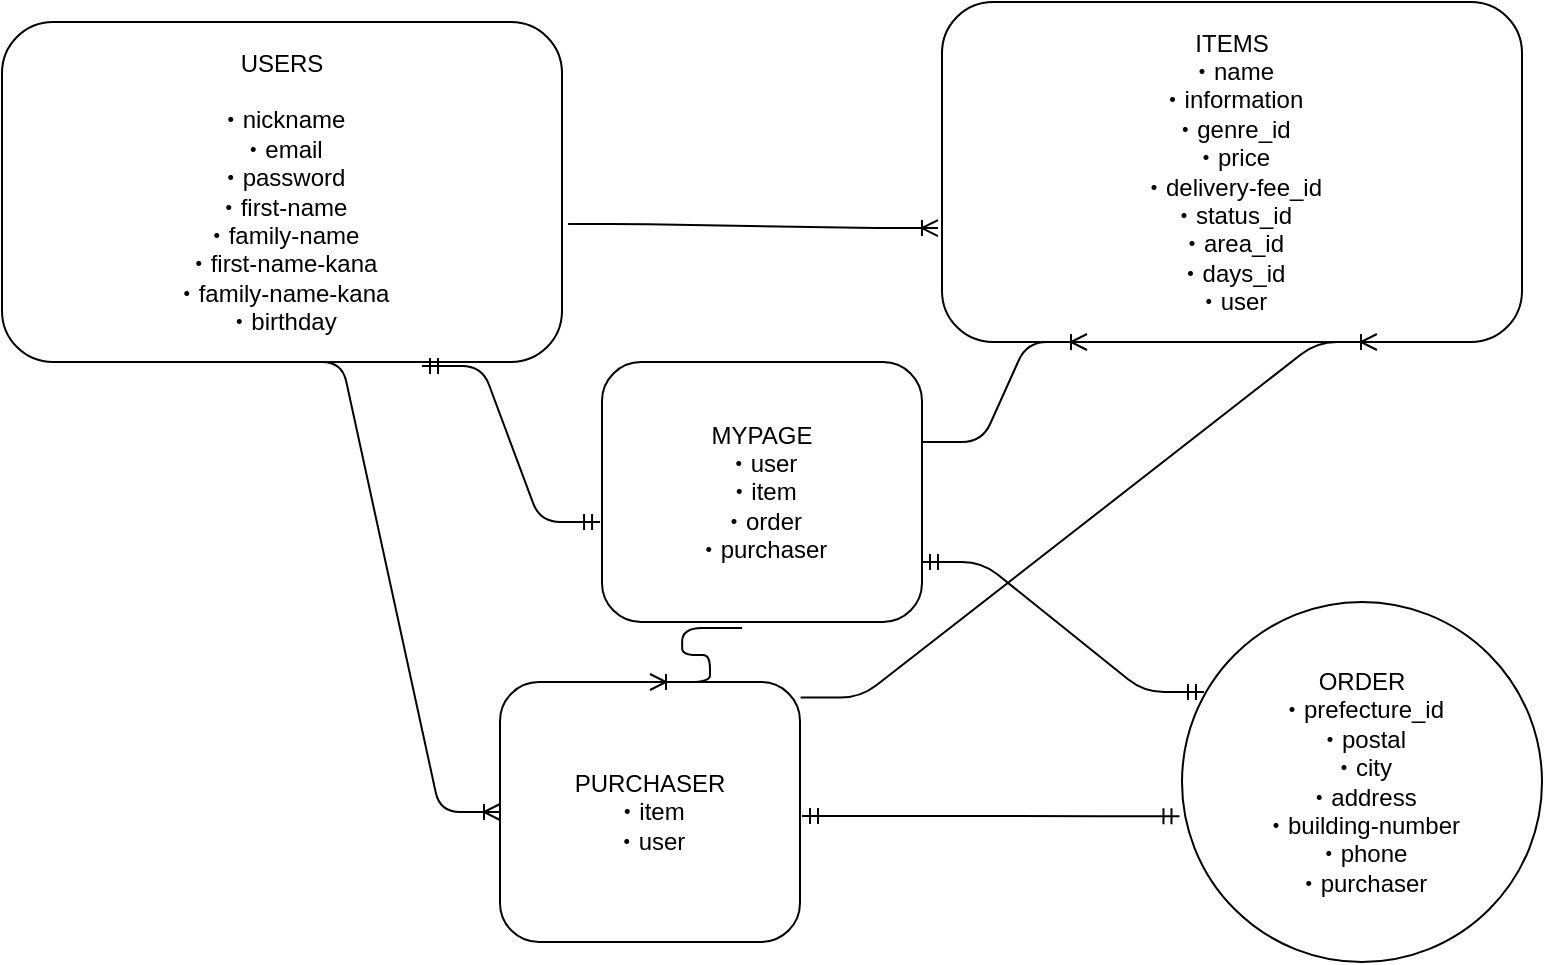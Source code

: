 <mxfile version="13.7.2" type="github">
  <diagram id="AoNem2AF0D_MYnbLqUQu" name="Page-1">
    <mxGraphModel dx="1186" dy="614" grid="1" gridSize="10" guides="1" tooltips="1" connect="1" arrows="1" fold="1" page="1" pageScale="1" pageWidth="827" pageHeight="1169" math="0" shadow="0">
      <root>
        <mxCell id="0" />
        <mxCell id="1" parent="0" />
        <mxCell id="hVk_ws01pRZrgxQy3n6z-1" value="ITEMS&lt;br&gt;・name&lt;br&gt;・information&lt;br&gt;・genre_id&lt;br&gt;・price&lt;br&gt;・delivery-fee_id&lt;br&gt;・status_id&lt;br&gt;・area_id&lt;br&gt;・days_id&lt;br&gt;・user" style="rounded=1;whiteSpace=wrap;html=1;" parent="1" vertex="1">
          <mxGeometry x="560" y="50" width="290" height="170" as="geometry" />
        </mxCell>
        <mxCell id="hVk_ws01pRZrgxQy3n6z-2" value="USERS&lt;br&gt;&lt;br&gt;・nickname&lt;br&gt;・email&lt;br&gt;・password&lt;br&gt;・first-name&lt;br&gt;・family-name&lt;br&gt;・first-name-kana&lt;br&gt;・family-name-kana&lt;br&gt;・birthday" style="rounded=1;whiteSpace=wrap;html=1;" parent="1" vertex="1">
          <mxGeometry x="90" y="60" width="280" height="170" as="geometry" />
        </mxCell>
        <mxCell id="hVk_ws01pRZrgxQy3n6z-3" value="ORDER&lt;br&gt;・prefecture_id&lt;br&gt;・postal&lt;br&gt;・city&lt;br&gt;・address&lt;br&gt;・building-number&lt;br&gt;・phone&lt;br&gt;・purchaser" style="ellipse;whiteSpace=wrap;html=1;aspect=fixed;" parent="1" vertex="1">
          <mxGeometry x="680" y="350" width="180" height="180" as="geometry" />
        </mxCell>
        <mxCell id="hVk_ws01pRZrgxQy3n6z-6" value="PURCHASER&lt;br&gt;・item&lt;br&gt;・user" style="rounded=1;whiteSpace=wrap;html=1;" parent="1" vertex="1">
          <mxGeometry x="339" y="390" width="150" height="130" as="geometry" />
        </mxCell>
        <mxCell id="hVk_ws01pRZrgxQy3n6z-11" value="" style="edgeStyle=entityRelationEdgeStyle;fontSize=12;html=1;endArrow=ERoneToMany;exitX=1.011;exitY=0.594;exitDx=0;exitDy=0;exitPerimeter=0;entryX=-0.007;entryY=0.665;entryDx=0;entryDy=0;entryPerimeter=0;" parent="1" source="hVk_ws01pRZrgxQy3n6z-2" edge="1" target="hVk_ws01pRZrgxQy3n6z-1">
          <mxGeometry width="100" height="100" relative="1" as="geometry">
            <mxPoint x="390" y="195" as="sourcePoint" />
            <mxPoint x="520" y="161" as="targetPoint" />
          </mxGeometry>
        </mxCell>
        <mxCell id="hVk_ws01pRZrgxQy3n6z-12" value="" style="edgeStyle=entityRelationEdgeStyle;fontSize=12;html=1;endArrow=ERmandOne;startArrow=ERmandOne;entryX=-0.007;entryY=0.595;entryDx=0;entryDy=0;entryPerimeter=0;" parent="1" target="hVk_ws01pRZrgxQy3n6z-3" edge="1">
          <mxGeometry width="100" height="100" relative="1" as="geometry">
            <mxPoint x="490" y="457" as="sourcePoint" />
            <mxPoint x="570" y="360" as="targetPoint" />
          </mxGeometry>
        </mxCell>
        <mxCell id="hVk_ws01pRZrgxQy3n6z-13" value="" style="edgeStyle=entityRelationEdgeStyle;fontSize=12;html=1;endArrow=ERoneToMany;exitX=0.5;exitY=1;exitDx=0;exitDy=0;entryX=0;entryY=0.5;entryDx=0;entryDy=0;" parent="1" source="hVk_ws01pRZrgxQy3n6z-2" edge="1" target="hVk_ws01pRZrgxQy3n6z-6">
          <mxGeometry width="100" height="100" relative="1" as="geometry">
            <mxPoint x="220" y="330" as="sourcePoint" />
            <mxPoint x="310" y="455" as="targetPoint" />
          </mxGeometry>
        </mxCell>
        <mxCell id="O4eOR0pT4zCqjQMqQ8AL-1" value="" style="edgeStyle=entityRelationEdgeStyle;fontSize=12;html=1;endArrow=ERoneToMany;exitX=1.002;exitY=0.06;exitDx=0;exitDy=0;exitPerimeter=0;entryX=0.75;entryY=1;entryDx=0;entryDy=0;" parent="1" source="hVk_ws01pRZrgxQy3n6z-6" edge="1" target="hVk_ws01pRZrgxQy3n6z-1">
          <mxGeometry width="100" height="100" relative="1" as="geometry">
            <mxPoint x="480" y="280" as="sourcePoint" />
            <mxPoint x="627" y="240" as="targetPoint" />
          </mxGeometry>
        </mxCell>
        <mxCell id="2E7vlsA6IlPS6bG4hLhl-1" value="MYPAGE&lt;br&gt;・user&lt;br&gt;・item&lt;br&gt;・order&lt;br&gt;・purchaser" style="rounded=1;whiteSpace=wrap;html=1;" vertex="1" parent="1">
          <mxGeometry x="390" y="230" width="160" height="130" as="geometry" />
        </mxCell>
        <mxCell id="2E7vlsA6IlPS6bG4hLhl-2" value="" style="edgeStyle=entityRelationEdgeStyle;fontSize=12;html=1;endArrow=ERmandOne;startArrow=ERmandOne;entryX=-0.006;entryY=0.615;entryDx=0;entryDy=0;entryPerimeter=0;" edge="1" parent="1" target="2E7vlsA6IlPS6bG4hLhl-1">
          <mxGeometry width="100" height="100" relative="1" as="geometry">
            <mxPoint x="300" y="232" as="sourcePoint" />
            <mxPoint x="890" y="314.6" as="targetPoint" />
          </mxGeometry>
        </mxCell>
        <mxCell id="2E7vlsA6IlPS6bG4hLhl-3" value="" style="edgeStyle=entityRelationEdgeStyle;fontSize=12;html=1;endArrow=ERoneToMany;exitX=1.011;exitY=0.594;exitDx=0;exitDy=0;exitPerimeter=0;entryX=0.25;entryY=1;entryDx=0;entryDy=0;" edge="1" parent="1" target="hVk_ws01pRZrgxQy3n6z-1">
          <mxGeometry width="100" height="100" relative="1" as="geometry">
            <mxPoint x="550.0" y="270" as="sourcePoint" />
            <mxPoint x="734.89" y="272.07" as="targetPoint" />
          </mxGeometry>
        </mxCell>
        <mxCell id="2E7vlsA6IlPS6bG4hLhl-4" value="" style="edgeStyle=entityRelationEdgeStyle;fontSize=12;html=1;endArrow=ERmandOne;startArrow=ERmandOne;entryX=0.061;entryY=0.25;entryDx=0;entryDy=0;entryPerimeter=0;" edge="1" parent="1" target="hVk_ws01pRZrgxQy3n6z-3">
          <mxGeometry width="100" height="100" relative="1" as="geometry">
            <mxPoint x="550" y="330" as="sourcePoint" />
            <mxPoint x="639.04" y="407.95" as="targetPoint" />
          </mxGeometry>
        </mxCell>
        <mxCell id="2E7vlsA6IlPS6bG4hLhl-5" value="" style="edgeStyle=entityRelationEdgeStyle;fontSize=12;html=1;endArrow=ERoneToMany;exitX=0.438;exitY=1.023;exitDx=0;exitDy=0;exitPerimeter=0;entryX=0.5;entryY=0;entryDx=0;entryDy=0;" edge="1" parent="1" source="2E7vlsA6IlPS6bG4hLhl-1" target="hVk_ws01pRZrgxQy3n6z-6">
          <mxGeometry width="100" height="100" relative="1" as="geometry">
            <mxPoint x="340.0" y="370" as="sourcePoint" />
            <mxPoint x="524.89" y="372.07" as="targetPoint" />
          </mxGeometry>
        </mxCell>
      </root>
    </mxGraphModel>
  </diagram>
</mxfile>
